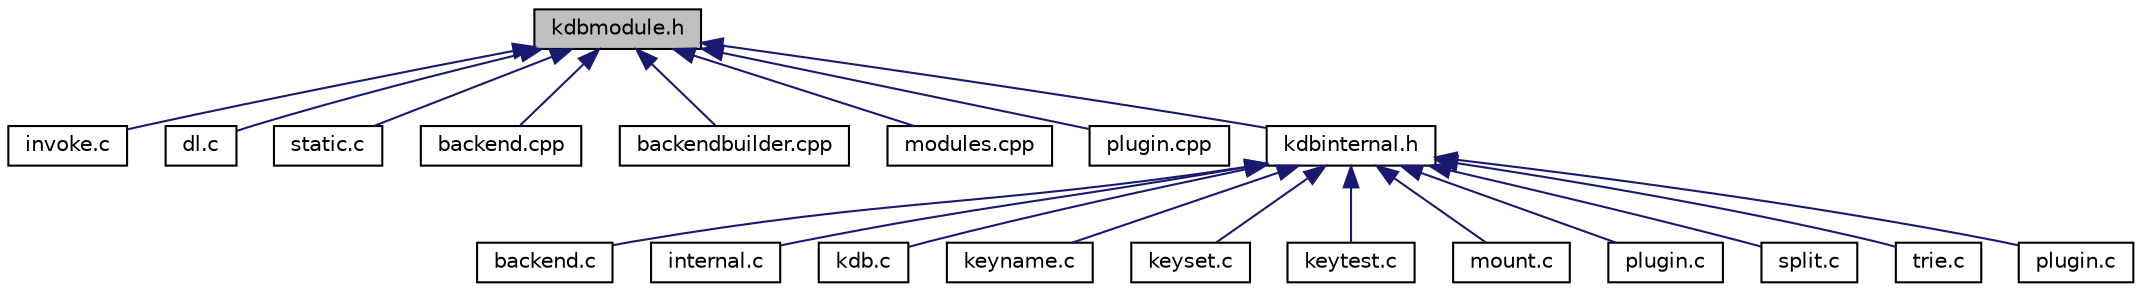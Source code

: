 digraph "kdbmodule.h"
{
  edge [fontname="Helvetica",fontsize="10",labelfontname="Helvetica",labelfontsize="10"];
  node [fontname="Helvetica",fontsize="10",shape=record];
  Node6 [label="kdbmodule.h",height=0.2,width=0.4,color="black", fillcolor="grey75", style="filled", fontcolor="black"];
  Node6 -> Node7 [dir="back",color="midnightblue",fontsize="10",style="solid"];
  Node7 [label="invoke.c",height=0.2,width=0.4,color="black", fillcolor="white", style="filled",URL="$invoke_8c.html",tooltip="Library for invoking exported plugin functions. "];
  Node6 -> Node8 [dir="back",color="midnightblue",fontsize="10",style="solid"];
  Node8 [label="dl.c",height=0.2,width=0.4,color="black", fillcolor="white", style="filled",URL="$dl_8c.html",tooltip="Loading modules under linux. "];
  Node6 -> Node9 [dir="back",color="midnightblue",fontsize="10",style="solid"];
  Node9 [label="static.c",height=0.2,width=0.4,color="black", fillcolor="white", style="filled",URL="$static_8c.html"];
  Node6 -> Node10 [dir="back",color="midnightblue",fontsize="10",style="solid"];
  Node10 [label="backend.cpp",height=0.2,width=0.4,color="black", fillcolor="white", style="filled",URL="$src_2backend_8cpp.html",tooltip="Implementation of backend. "];
  Node6 -> Node11 [dir="back",color="midnightblue",fontsize="10",style="solid"];
  Node11 [label="backendbuilder.cpp",height=0.2,width=0.4,color="black", fillcolor="white", style="filled",URL="$backendbuilder_8cpp.html",tooltip="Implementation of backend builder. "];
  Node6 -> Node12 [dir="back",color="midnightblue",fontsize="10",style="solid"];
  Node12 [label="modules.cpp",height=0.2,width=0.4,color="black", fillcolor="white", style="filled",URL="$modules_8cpp.html",tooltip="Implementation of module loading. "];
  Node6 -> Node13 [dir="back",color="midnightblue",fontsize="10",style="solid"];
  Node13 [label="plugin.cpp",height=0.2,width=0.4,color="black", fillcolor="white", style="filled",URL="$plugin_8cpp.html",tooltip="Implementation of plugin. "];
  Node6 -> Node14 [dir="back",color="midnightblue",fontsize="10",style="solid"];
  Node14 [label="kdbinternal.h",height=0.2,width=0.4,color="black", fillcolor="white", style="filled",URL="$kdbinternal_8h.html",tooltip="Includes most internal header files. "];
  Node14 -> Node15 [dir="back",color="midnightblue",fontsize="10",style="solid"];
  Node15 [label="backend.c",height=0.2,width=0.4,color="black", fillcolor="white", style="filled",URL="$backend_8c.html",tooltip="Everything related to a backend. "];
  Node14 -> Node16 [dir="back",color="midnightblue",fontsize="10",style="solid"];
  Node16 [label="internal.c",height=0.2,width=0.4,color="black", fillcolor="white", style="filled",URL="$internal_8c.html",tooltip="Internal methods for Elektra. "];
  Node14 -> Node17 [dir="back",color="midnightblue",fontsize="10",style="solid"];
  Node17 [label="kdb.c",height=0.2,width=0.4,color="black", fillcolor="white", style="filled",URL="$kdb_8c.html",tooltip="Low level functions for access the Key Database. "];
  Node14 -> Node18 [dir="back",color="midnightblue",fontsize="10",style="solid"];
  Node18 [label="keyname.c",height=0.2,width=0.4,color="black", fillcolor="white", style="filled",URL="$elektra_2keyname_8c.html",tooltip="Methods for Key name manipulation. "];
  Node14 -> Node19 [dir="back",color="midnightblue",fontsize="10",style="solid"];
  Node19 [label="keyset.c",height=0.2,width=0.4,color="black", fillcolor="white", style="filled",URL="$keyset_8c.html",tooltip="Methods for key sets. "];
  Node14 -> Node20 [dir="back",color="midnightblue",fontsize="10",style="solid"];
  Node20 [label="keytest.c",height=0.2,width=0.4,color="black", fillcolor="white", style="filled",URL="$keytest_8c.html",tooltip="Methods for making tests. "];
  Node14 -> Node21 [dir="back",color="midnightblue",fontsize="10",style="solid"];
  Node21 [label="mount.c",height=0.2,width=0.4,color="black", fillcolor="white", style="filled",URL="$mount_8c.html",tooltip="Internals of mount functionality. "];
  Node14 -> Node22 [dir="back",color="midnightblue",fontsize="10",style="solid"];
  Node22 [label="plugin.c",height=0.2,width=0.4,color="black", fillcolor="white", style="filled",URL="$elektra_2plugin_8c.html",tooltip="Interna of plugin functionality. "];
  Node14 -> Node23 [dir="back",color="midnightblue",fontsize="10",style="solid"];
  Node23 [label="split.c",height=0.2,width=0.4,color="black", fillcolor="white", style="filled",URL="$split_8c.html",tooltip="Interna of splitting functionality. "];
  Node14 -> Node24 [dir="back",color="midnightblue",fontsize="10",style="solid"];
  Node24 [label="trie.c",height=0.2,width=0.4,color="black", fillcolor="white", style="filled",URL="$trie_8c.html",tooltip="Interna of trie functionality. "];
  Node14 -> Node25 [dir="back",color="midnightblue",fontsize="10",style="solid"];
  Node25 [label="plugin.c",height=0.2,width=0.4,color="black", fillcolor="white", style="filled",URL="$plugin_2plugin_8c.html",tooltip="Access plugin handle. "];
}
